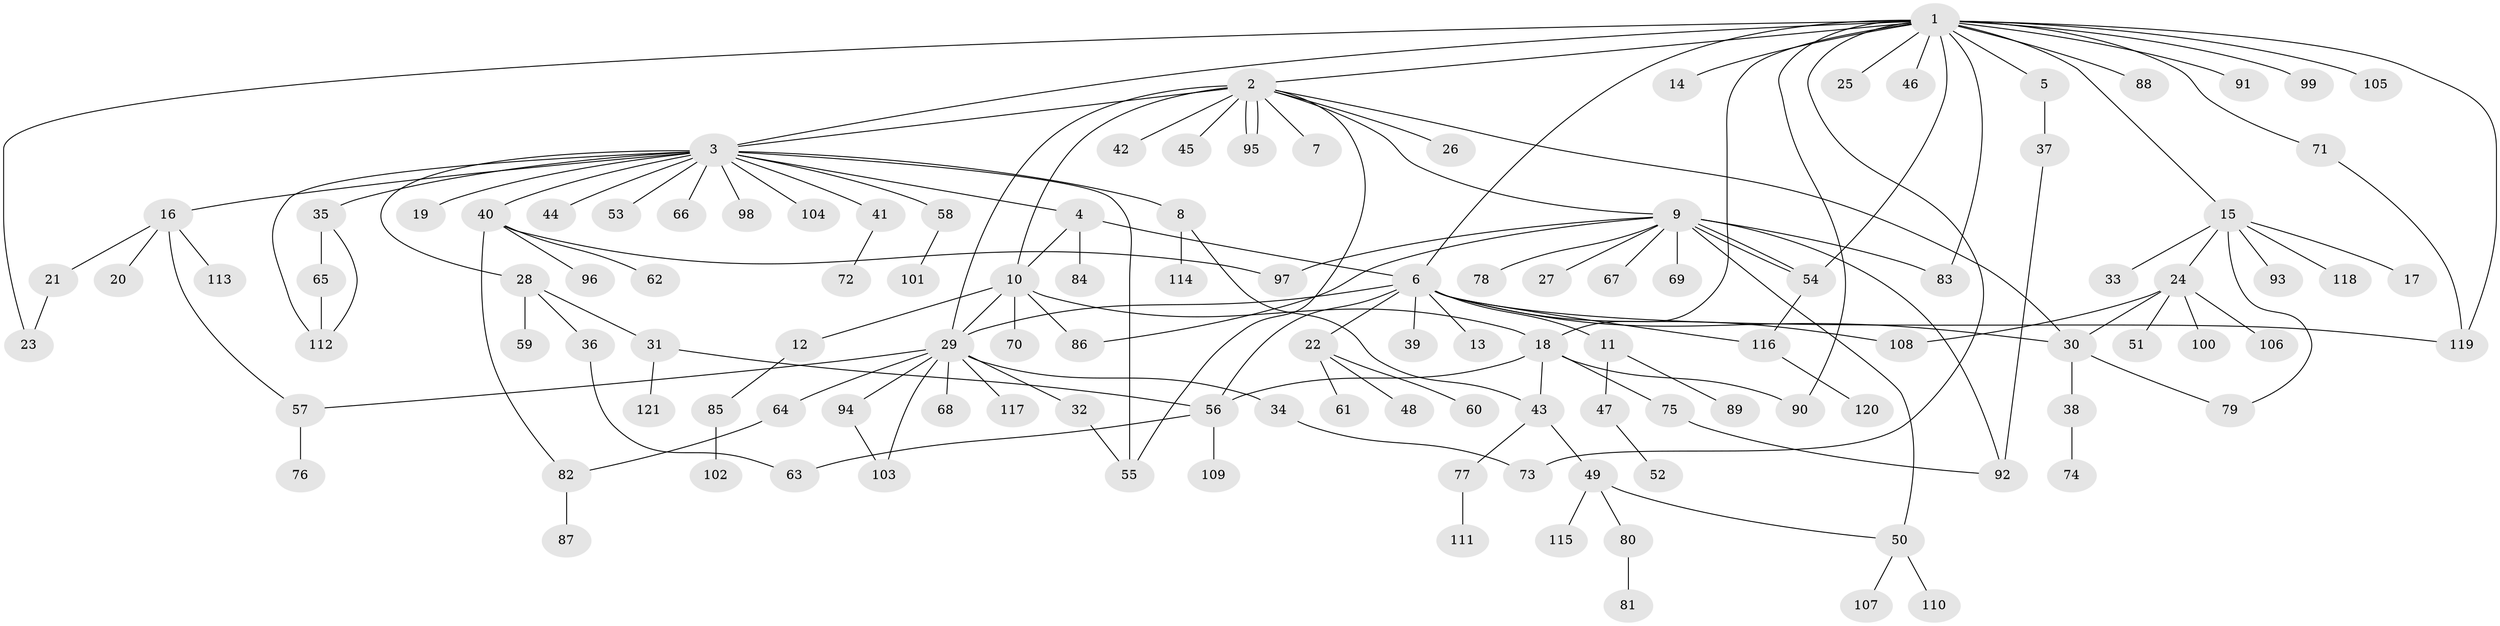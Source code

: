 // Generated by graph-tools (version 1.1) at 2025/11/02/27/25 16:11:10]
// undirected, 121 vertices, 156 edges
graph export_dot {
graph [start="1"]
  node [color=gray90,style=filled];
  1;
  2;
  3;
  4;
  5;
  6;
  7;
  8;
  9;
  10;
  11;
  12;
  13;
  14;
  15;
  16;
  17;
  18;
  19;
  20;
  21;
  22;
  23;
  24;
  25;
  26;
  27;
  28;
  29;
  30;
  31;
  32;
  33;
  34;
  35;
  36;
  37;
  38;
  39;
  40;
  41;
  42;
  43;
  44;
  45;
  46;
  47;
  48;
  49;
  50;
  51;
  52;
  53;
  54;
  55;
  56;
  57;
  58;
  59;
  60;
  61;
  62;
  63;
  64;
  65;
  66;
  67;
  68;
  69;
  70;
  71;
  72;
  73;
  74;
  75;
  76;
  77;
  78;
  79;
  80;
  81;
  82;
  83;
  84;
  85;
  86;
  87;
  88;
  89;
  90;
  91;
  92;
  93;
  94;
  95;
  96;
  97;
  98;
  99;
  100;
  101;
  102;
  103;
  104;
  105;
  106;
  107;
  108;
  109;
  110;
  111;
  112;
  113;
  114;
  115;
  116;
  117;
  118;
  119;
  120;
  121;
  1 -- 2;
  1 -- 3;
  1 -- 5;
  1 -- 6;
  1 -- 14;
  1 -- 15;
  1 -- 18;
  1 -- 23;
  1 -- 25;
  1 -- 46;
  1 -- 54;
  1 -- 71;
  1 -- 73;
  1 -- 83;
  1 -- 88;
  1 -- 90;
  1 -- 91;
  1 -- 99;
  1 -- 105;
  1 -- 119;
  2 -- 3;
  2 -- 7;
  2 -- 9;
  2 -- 10;
  2 -- 26;
  2 -- 29;
  2 -- 30;
  2 -- 42;
  2 -- 45;
  2 -- 55;
  2 -- 95;
  2 -- 95;
  3 -- 4;
  3 -- 8;
  3 -- 16;
  3 -- 19;
  3 -- 28;
  3 -- 35;
  3 -- 40;
  3 -- 41;
  3 -- 44;
  3 -- 53;
  3 -- 55;
  3 -- 58;
  3 -- 66;
  3 -- 98;
  3 -- 104;
  3 -- 112;
  4 -- 6;
  4 -- 10;
  4 -- 84;
  5 -- 37;
  6 -- 11;
  6 -- 13;
  6 -- 22;
  6 -- 29;
  6 -- 30;
  6 -- 39;
  6 -- 56;
  6 -- 108;
  6 -- 116;
  6 -- 119;
  8 -- 43;
  8 -- 114;
  9 -- 27;
  9 -- 50;
  9 -- 54;
  9 -- 54;
  9 -- 67;
  9 -- 69;
  9 -- 78;
  9 -- 83;
  9 -- 86;
  9 -- 92;
  9 -- 97;
  10 -- 12;
  10 -- 18;
  10 -- 29;
  10 -- 70;
  10 -- 86;
  11 -- 47;
  11 -- 89;
  12 -- 85;
  15 -- 17;
  15 -- 24;
  15 -- 33;
  15 -- 79;
  15 -- 93;
  15 -- 118;
  16 -- 20;
  16 -- 21;
  16 -- 57;
  16 -- 113;
  18 -- 43;
  18 -- 56;
  18 -- 75;
  18 -- 90;
  21 -- 23;
  22 -- 48;
  22 -- 60;
  22 -- 61;
  24 -- 30;
  24 -- 51;
  24 -- 100;
  24 -- 106;
  24 -- 108;
  28 -- 31;
  28 -- 36;
  28 -- 59;
  29 -- 32;
  29 -- 34;
  29 -- 57;
  29 -- 64;
  29 -- 68;
  29 -- 94;
  29 -- 103;
  29 -- 117;
  30 -- 38;
  30 -- 79;
  31 -- 56;
  31 -- 121;
  32 -- 55;
  34 -- 73;
  35 -- 65;
  35 -- 112;
  36 -- 63;
  37 -- 92;
  38 -- 74;
  40 -- 62;
  40 -- 82;
  40 -- 96;
  40 -- 97;
  41 -- 72;
  43 -- 49;
  43 -- 77;
  47 -- 52;
  49 -- 50;
  49 -- 80;
  49 -- 115;
  50 -- 107;
  50 -- 110;
  54 -- 116;
  56 -- 63;
  56 -- 109;
  57 -- 76;
  58 -- 101;
  64 -- 82;
  65 -- 112;
  71 -- 119;
  75 -- 92;
  77 -- 111;
  80 -- 81;
  82 -- 87;
  85 -- 102;
  94 -- 103;
  116 -- 120;
}
